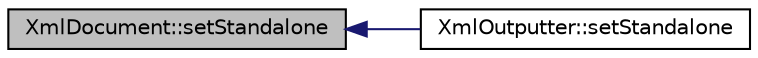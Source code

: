 digraph "XmlDocument::setStandalone"
{
  edge [fontname="Helvetica",fontsize="10",labelfontname="Helvetica",labelfontsize="10"];
  node [fontname="Helvetica",fontsize="10",shape=record];
  rankdir="LR";
  Node1 [label="XmlDocument::setStandalone",height=0.2,width=0.4,color="black", fillcolor="grey75", style="filled", fontcolor="black"];
  Node1 -> Node2 [dir="back",color="midnightblue",fontsize="10",style="solid",fontname="Helvetica"];
  Node2 [label="XmlOutputter::setStandalone",height=0.2,width=0.4,color="black", fillcolor="white", style="filled",URL="$class_xml_outputter.html#a155b0e98493034ea9b9ed2ab0a2402e0",tooltip="set the output document as standalone or not. "];
}
